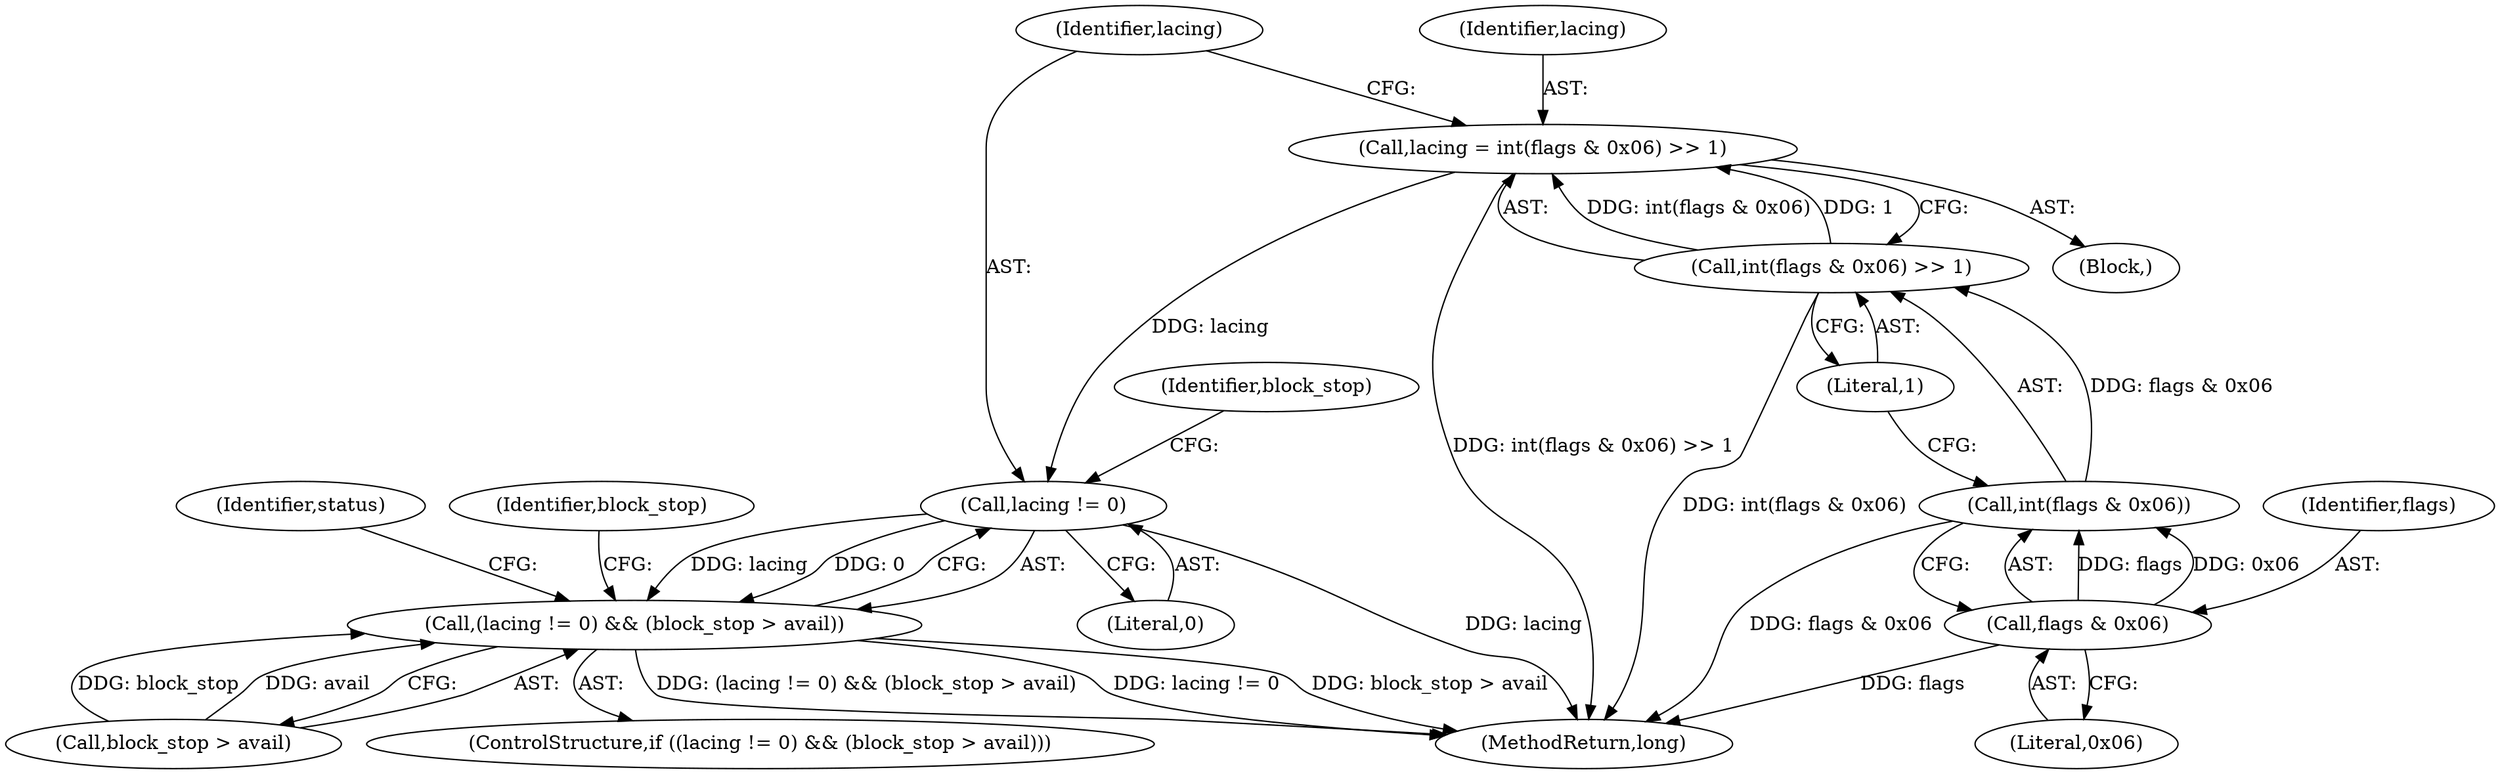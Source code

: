 digraph "0_Android_cc274e2abe8b2a6698a5c47d8aa4bb45f1f9538d_56@API" {
"1000302" [label="(Call,lacing = int(flags & 0x06) >> 1)"];
"1000304" [label="(Call,int(flags & 0x06) >> 1)"];
"1000305" [label="(Call,int(flags & 0x06))"];
"1000306" [label="(Call,flags & 0x06)"];
"1000312" [label="(Call,lacing != 0)"];
"1000311" [label="(Call,(lacing != 0) && (block_stop > avail))"];
"1000316" [label="(Identifier,block_stop)"];
"1000309" [label="(Literal,1)"];
"1000303" [label="(Identifier,lacing)"];
"1000312" [label="(Call,lacing != 0)"];
"1000315" [label="(Call,block_stop > avail)"];
"1000304" [label="(Call,int(flags & 0x06) >> 1)"];
"1000342" [label="(MethodReturn,long)"];
"1000311" [label="(Call,(lacing != 0) && (block_stop > avail))"];
"1000302" [label="(Call,lacing = int(flags & 0x06) >> 1)"];
"1000320" [label="(Identifier,block_stop)"];
"1000306" [label="(Call,flags & 0x06)"];
"1000305" [label="(Call,int(flags & 0x06))"];
"1000314" [label="(Literal,0)"];
"1000310" [label="(ControlStructure,if ((lacing != 0) && (block_stop > avail)))"];
"1000313" [label="(Identifier,lacing)"];
"1000308" [label="(Literal,0x06)"];
"1000115" [label="(Block,)"];
"1000307" [label="(Identifier,flags)"];
"1000325" [label="(Identifier,status)"];
"1000302" -> "1000115"  [label="AST: "];
"1000302" -> "1000304"  [label="CFG: "];
"1000303" -> "1000302"  [label="AST: "];
"1000304" -> "1000302"  [label="AST: "];
"1000313" -> "1000302"  [label="CFG: "];
"1000302" -> "1000342"  [label="DDG: int(flags & 0x06) >> 1"];
"1000304" -> "1000302"  [label="DDG: int(flags & 0x06)"];
"1000304" -> "1000302"  [label="DDG: 1"];
"1000302" -> "1000312"  [label="DDG: lacing"];
"1000304" -> "1000309"  [label="CFG: "];
"1000305" -> "1000304"  [label="AST: "];
"1000309" -> "1000304"  [label="AST: "];
"1000304" -> "1000342"  [label="DDG: int(flags & 0x06)"];
"1000305" -> "1000304"  [label="DDG: flags & 0x06"];
"1000305" -> "1000306"  [label="CFG: "];
"1000306" -> "1000305"  [label="AST: "];
"1000309" -> "1000305"  [label="CFG: "];
"1000305" -> "1000342"  [label="DDG: flags & 0x06"];
"1000306" -> "1000305"  [label="DDG: flags"];
"1000306" -> "1000305"  [label="DDG: 0x06"];
"1000306" -> "1000308"  [label="CFG: "];
"1000307" -> "1000306"  [label="AST: "];
"1000308" -> "1000306"  [label="AST: "];
"1000306" -> "1000342"  [label="DDG: flags"];
"1000312" -> "1000311"  [label="AST: "];
"1000312" -> "1000314"  [label="CFG: "];
"1000313" -> "1000312"  [label="AST: "];
"1000314" -> "1000312"  [label="AST: "];
"1000316" -> "1000312"  [label="CFG: "];
"1000311" -> "1000312"  [label="CFG: "];
"1000312" -> "1000342"  [label="DDG: lacing"];
"1000312" -> "1000311"  [label="DDG: lacing"];
"1000312" -> "1000311"  [label="DDG: 0"];
"1000311" -> "1000310"  [label="AST: "];
"1000311" -> "1000315"  [label="CFG: "];
"1000315" -> "1000311"  [label="AST: "];
"1000320" -> "1000311"  [label="CFG: "];
"1000325" -> "1000311"  [label="CFG: "];
"1000311" -> "1000342"  [label="DDG: lacing != 0"];
"1000311" -> "1000342"  [label="DDG: block_stop > avail"];
"1000311" -> "1000342"  [label="DDG: (lacing != 0) && (block_stop > avail)"];
"1000315" -> "1000311"  [label="DDG: block_stop"];
"1000315" -> "1000311"  [label="DDG: avail"];
}
